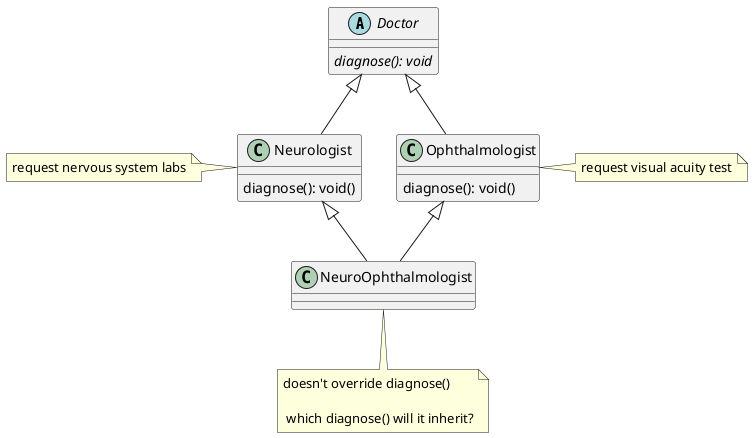 @startuml "inheritance"
abstract class Doctor {
  {abstract} diagnose(): void
}

class Neurologist {
  diagnose(): void()
}

note left of Neurologist: request nervous system labs

class Ophthalmologist {
  diagnose(): void()
}

note right of Ophthalmologist: request visual acuity test

class NeuroOphthalmologist {

}

note bottom of NeuroOphthalmologist: doesn't override diagnose()\n\n which diagnose() will it inherit?

Doctor <|-- Neurologist
Doctor <|-- Ophthalmologist
Neurologist <|-- NeuroOphthalmologist
Ophthalmologist <|-- NeuroOphthalmologist
@enduml